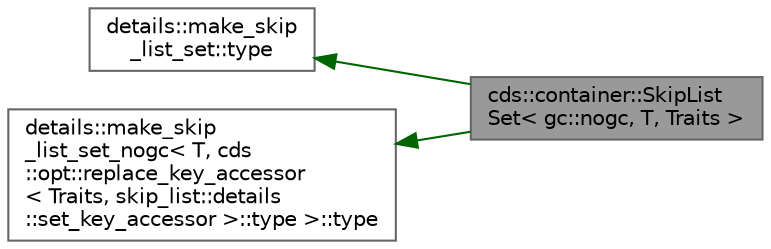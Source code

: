 digraph "cds::container::SkipListSet&lt; gc::nogc, T, Traits &gt;"
{
 // LATEX_PDF_SIZE
  bgcolor="transparent";
  edge [fontname=Helvetica,fontsize=10,labelfontname=Helvetica,labelfontsize=10];
  node [fontname=Helvetica,fontsize=10,shape=box,height=0.2,width=0.4];
  rankdir="LR";
  Node1 [id="Node000001",label="cds::container::SkipList\lSet\< gc::nogc, T, Traits \>",height=0.2,width=0.4,color="gray40", fillcolor="grey60", style="filled", fontcolor="black",tooltip="Lock-free skip-list set (template specialization for gc::nogc)"];
  Node2 -> Node1 [id="edge1_Node000001_Node000002",dir="back",color="darkgreen",style="solid",tooltip=" "];
  Node2 [id="Node000002",label="details::make_skip\l_list_set::type",height=0.2,width=0.4,color="gray40", fillcolor="white", style="filled",tooltip=" "];
  Node3 -> Node1 [id="edge2_Node000001_Node000003",dir="back",color="darkgreen",style="solid",tooltip=" "];
  Node3 [id="Node000003",label="details::make_skip\l_list_set_nogc\< T, cds\l::opt::replace_key_accessor\l\< Traits, skip_list::details\l::set_key_accessor \>::type \>::type",height=0.2,width=0.4,color="gray40", fillcolor="white", style="filled",tooltip=" "];
}
